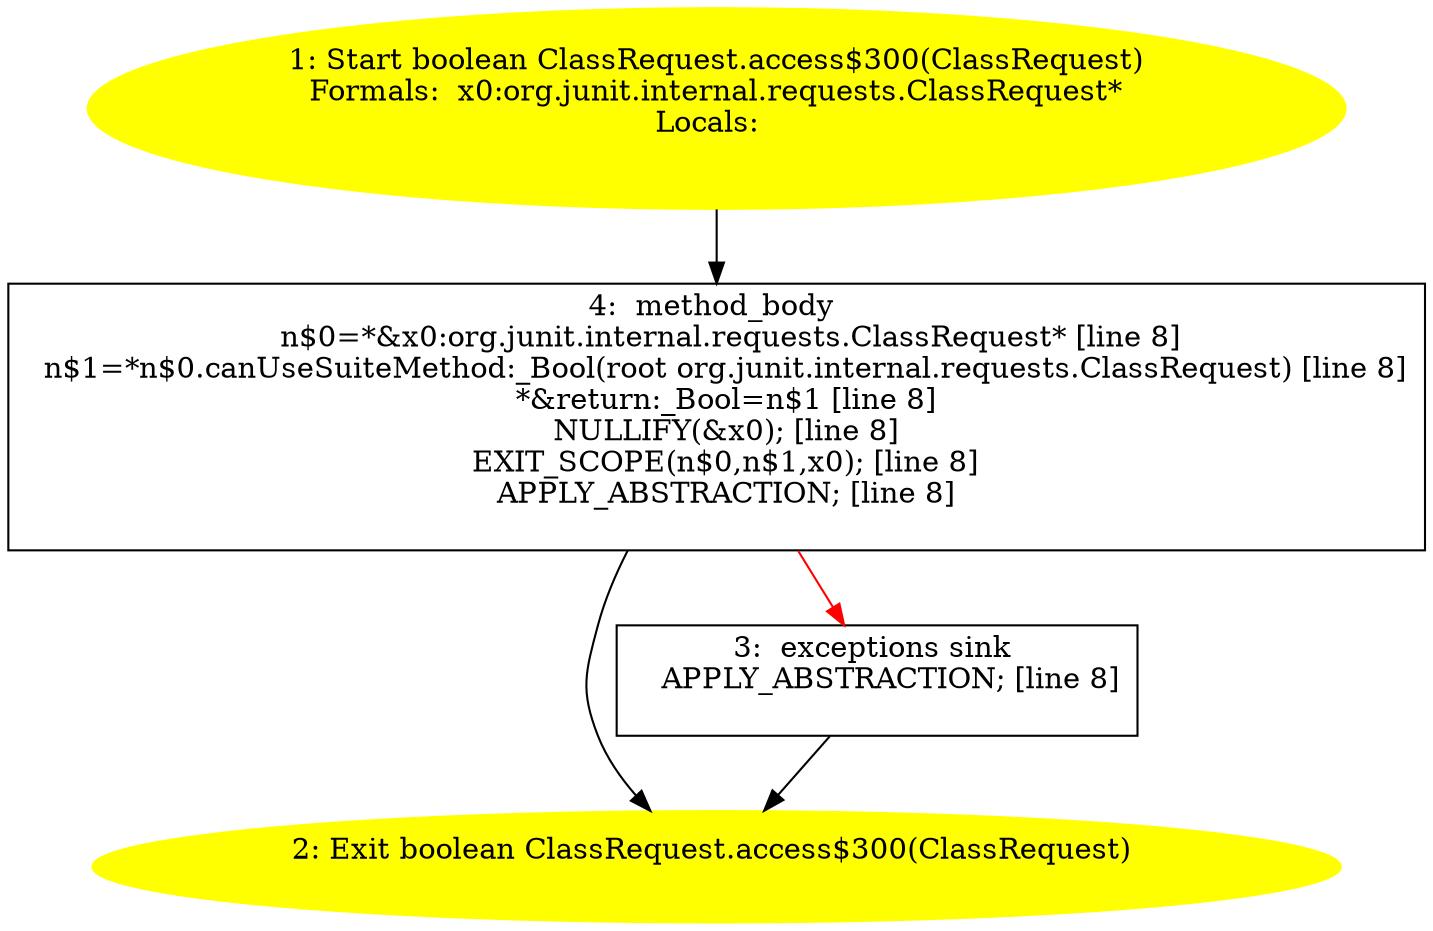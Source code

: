 /* @generated */
digraph cfg {
"org.junit.internal.requests.ClassRequest.access$300(org.junit.internal.requests.ClassRequest):boolea.7e5adc8dfa40742b2e02817d8c4668ec_1" [label="1: Start boolean ClassRequest.access$300(ClassRequest)\nFormals:  x0:org.junit.internal.requests.ClassRequest*\nLocals:  \n  " color=yellow style=filled]
	

	 "org.junit.internal.requests.ClassRequest.access$300(org.junit.internal.requests.ClassRequest):boolea.7e5adc8dfa40742b2e02817d8c4668ec_1" -> "org.junit.internal.requests.ClassRequest.access$300(org.junit.internal.requests.ClassRequest):boolea.7e5adc8dfa40742b2e02817d8c4668ec_4" ;
"org.junit.internal.requests.ClassRequest.access$300(org.junit.internal.requests.ClassRequest):boolea.7e5adc8dfa40742b2e02817d8c4668ec_2" [label="2: Exit boolean ClassRequest.access$300(ClassRequest) \n  " color=yellow style=filled]
	

"org.junit.internal.requests.ClassRequest.access$300(org.junit.internal.requests.ClassRequest):boolea.7e5adc8dfa40742b2e02817d8c4668ec_3" [label="3:  exceptions sink \n   APPLY_ABSTRACTION; [line 8]\n " shape="box"]
	

	 "org.junit.internal.requests.ClassRequest.access$300(org.junit.internal.requests.ClassRequest):boolea.7e5adc8dfa40742b2e02817d8c4668ec_3" -> "org.junit.internal.requests.ClassRequest.access$300(org.junit.internal.requests.ClassRequest):boolea.7e5adc8dfa40742b2e02817d8c4668ec_2" ;
"org.junit.internal.requests.ClassRequest.access$300(org.junit.internal.requests.ClassRequest):boolea.7e5adc8dfa40742b2e02817d8c4668ec_4" [label="4:  method_body \n   n$0=*&x0:org.junit.internal.requests.ClassRequest* [line 8]\n  n$1=*n$0.canUseSuiteMethod:_Bool(root org.junit.internal.requests.ClassRequest) [line 8]\n  *&return:_Bool=n$1 [line 8]\n  NULLIFY(&x0); [line 8]\n  EXIT_SCOPE(n$0,n$1,x0); [line 8]\n  APPLY_ABSTRACTION; [line 8]\n " shape="box"]
	

	 "org.junit.internal.requests.ClassRequest.access$300(org.junit.internal.requests.ClassRequest):boolea.7e5adc8dfa40742b2e02817d8c4668ec_4" -> "org.junit.internal.requests.ClassRequest.access$300(org.junit.internal.requests.ClassRequest):boolea.7e5adc8dfa40742b2e02817d8c4668ec_2" ;
	 "org.junit.internal.requests.ClassRequest.access$300(org.junit.internal.requests.ClassRequest):boolea.7e5adc8dfa40742b2e02817d8c4668ec_4" -> "org.junit.internal.requests.ClassRequest.access$300(org.junit.internal.requests.ClassRequest):boolea.7e5adc8dfa40742b2e02817d8c4668ec_3" [color="red" ];
}
